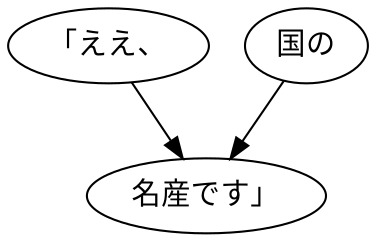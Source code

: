digraph graph7691 {
	node0 [label="「ええ、"];
	node1 [label="国の"];
	node2 [label="名産です」"];
	node0 -> node2;
	node1 -> node2;
}
